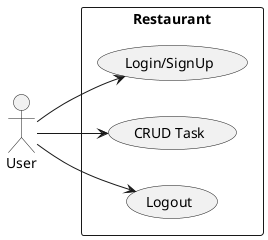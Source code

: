 @startuml
left to right direction
actor "User" as fc
rectangle Restaurant {
  usecase "Login/SignUp" as UC1
  usecase "CRUD Task" as UC2
  usecase "Logout" as UC3

}
fc --> UC1
fc --> UC2
fc --> UC3
@enduml
